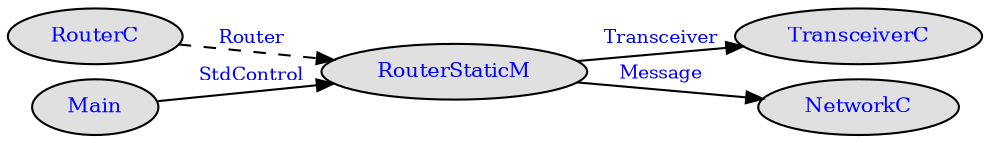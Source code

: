 digraph "RouterC_if" {
    rankdir=LR;
    ratio=compress;
    margin="0,0";
    ranksep=0.0005; 
    nodesep=0.1; 
    node [shape=ellipse style=filled fillcolor="#e0e0e0"];
    node [fontsize=10 height=.1 width=.1];
    edge [fontsize=9 arrowsize=.8];
    node [fontcolor=blue];
    edge [fontcolor=blue];

    RouterC [URL="apps.compass.RouterC.nc.html"];
    RouterStaticM [URL="apps.compass.RouterStaticM.nc.html"];
    RouterC -> RouterStaticM [ style=dashed label="Router" URL="apps.compass.Router.nc.html" ];
    Main [URL="tos.system.Main.nc.html"];
    RouterStaticM [URL="apps.compass.RouterStaticM.nc.html"];
    Main -> RouterStaticM [ label="StdControl" URL="tos.interfaces.StdControl.nc.html" ];
    RouterStaticM [URL="apps.compass.RouterStaticM.nc.html"];
    TransceiverC [URL="tos.lib.Transceiver.TransceiverC.nc.html"];
    RouterStaticM -> TransceiverC [ label="Transceiver" URL="tos.lib.Transceiver.Transceiver.nc.html" ];
    RouterStaticM [URL="apps.compass.RouterStaticM.nc.html"];
    NetworkC [URL="apps.compass.NetworkC.nc.html"];
    RouterStaticM -> NetworkC [ label="Message" URL="apps.compass.Message.nc.html" ];
}
